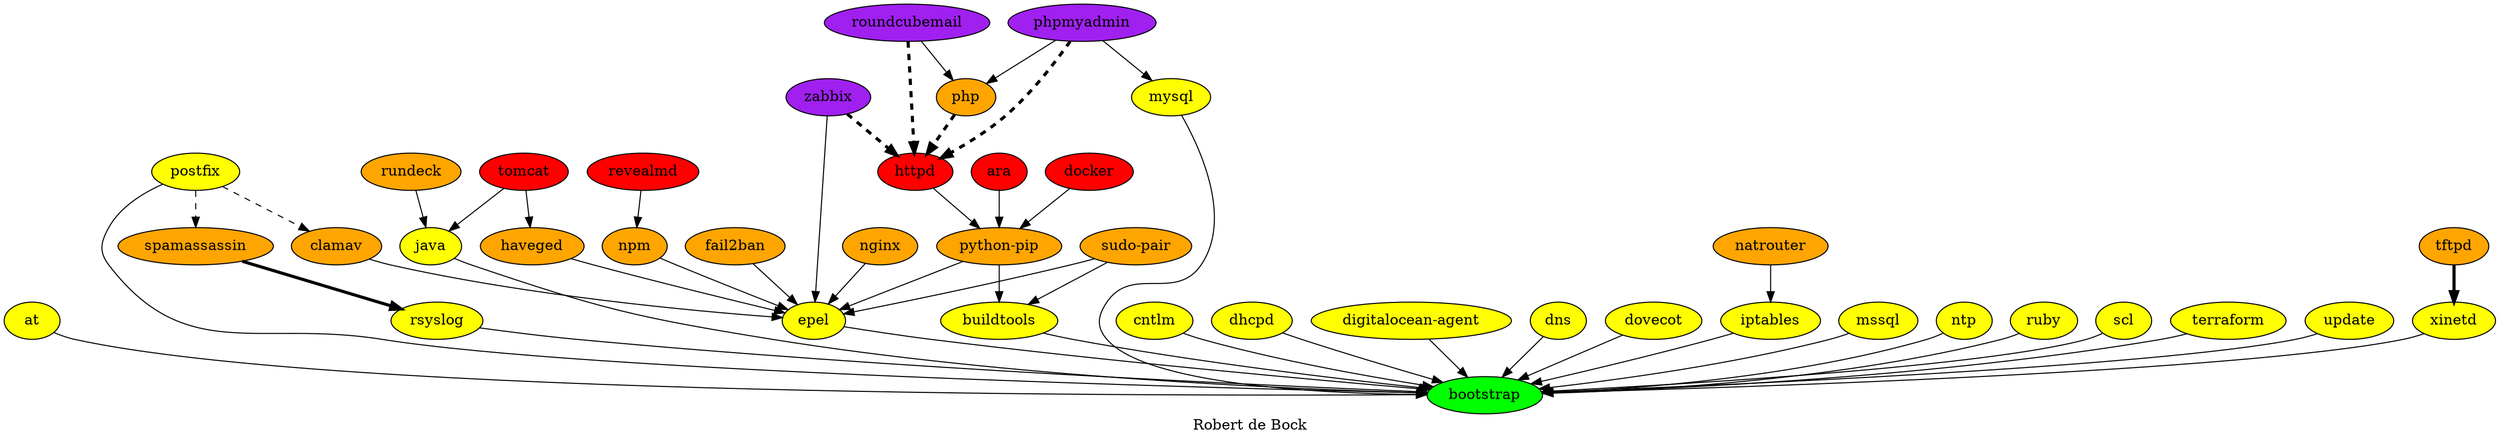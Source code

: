digraph hierarchy {
  label = "Robert de Bock" ;
  {
    at [fillcolor=yellow style=filled]
    ara [fillcolor=red style=filled]
    bootstrap [fillcolor=green style=filled]
    buildtools [fillcolor=yellow style=filled]
    clamav [fillcolor=orange style=filled]
    cntlm [fillcolor=yellow style=filled]
    dhcpd [fillcolor=yellow style=filled]
    "digitalocean-agent" [fillcolor=yellow style=filled]
    dns [fillcolor=yellow style=filled]
    docker [fillcolor=red style=filled]
    dovecot [fillcolor=yellow style=filled]
    epel [fillcolor=yellow style=filled]
    fail2ban [fillcolor=orange style=filled]
    haveged [fillcolor=orange style=filled]
    httpd [fillcolor=red style=filled]
    iptables [fillcolor=yellow style=filled]
    java [fillcolor=yellow style=filled]
    mssql [fillcolor=yellow style=filled]
    mysql [fillcolor=yellow style=filled]
    natrouter [fillcolor=orange style=filled]
    nginx [fillcolor=orange style=filled]
    npm [fillcolor=orange style=filled]
    ntp [fillcolor=yellow style=filled]
    php [fillcolor=orange style=filled]
    phpmyadmin [fillcolor=purple style=filled]
    postfix [fillcolor=yellow style=filled]
    "python-pip" [fillcolor=orange style=filled]
    revealmd [fillcolor=red style=filled]
    roundcubemail [fillcolor=purple style=filled]
    rsyslog [fillcolor=yellow style=filled]
    ruby [fillcolor=yellow style=filled]
    rundeck [fillcolor=orange style=filled]
    scl [fillcolor=yellow style=filled]
    spamassassin [fillcolor=orange style=filled]
    "sudo-pair" [fillcolor=orange style=filled]
    terraform [fillcolor=yellow style=filled]
    tftpd [fillcolor=orange style=filled]
    tomcat [fillcolor=red style=filled]
    update [fillcolor=yellow style=filled]
    xinetd [fillcolor=yellow style=filled]
    zabbix [fillcolor=purple style=filled]
  }
  {at buildtools cntlm dhcpd "digitalocean-agent" dns dovecot epel iptables java mysql mssql ntp postfix rsyslog ruby scl terraform update xinetd} -> bootstrap
  {clamav fail2ban haveged nginx npm "python-pip" "sudo-pair" zabbix} -> epel
  postfix -> {spamassassin clamav} [style=dashed]
  {ara docker httpd} -> "python-pip"
  revealmd -> npm
  natrouter -> iptables
  tftpd -> xinetd  [penwidth=3]
  phpmyadmin -> {php mysql}
  {php phpmyadmin roundcubemail zabbix} -> httpd [style=dashed penwidth=3]
  roundcubemail -> php
  {"python-pip" "sudo-pair"} -> {buildtools}
  {rundeck tomcat} -> java
  tomcat -> haveged
  spamassassin -> rsyslog [penwidth=3]
}

